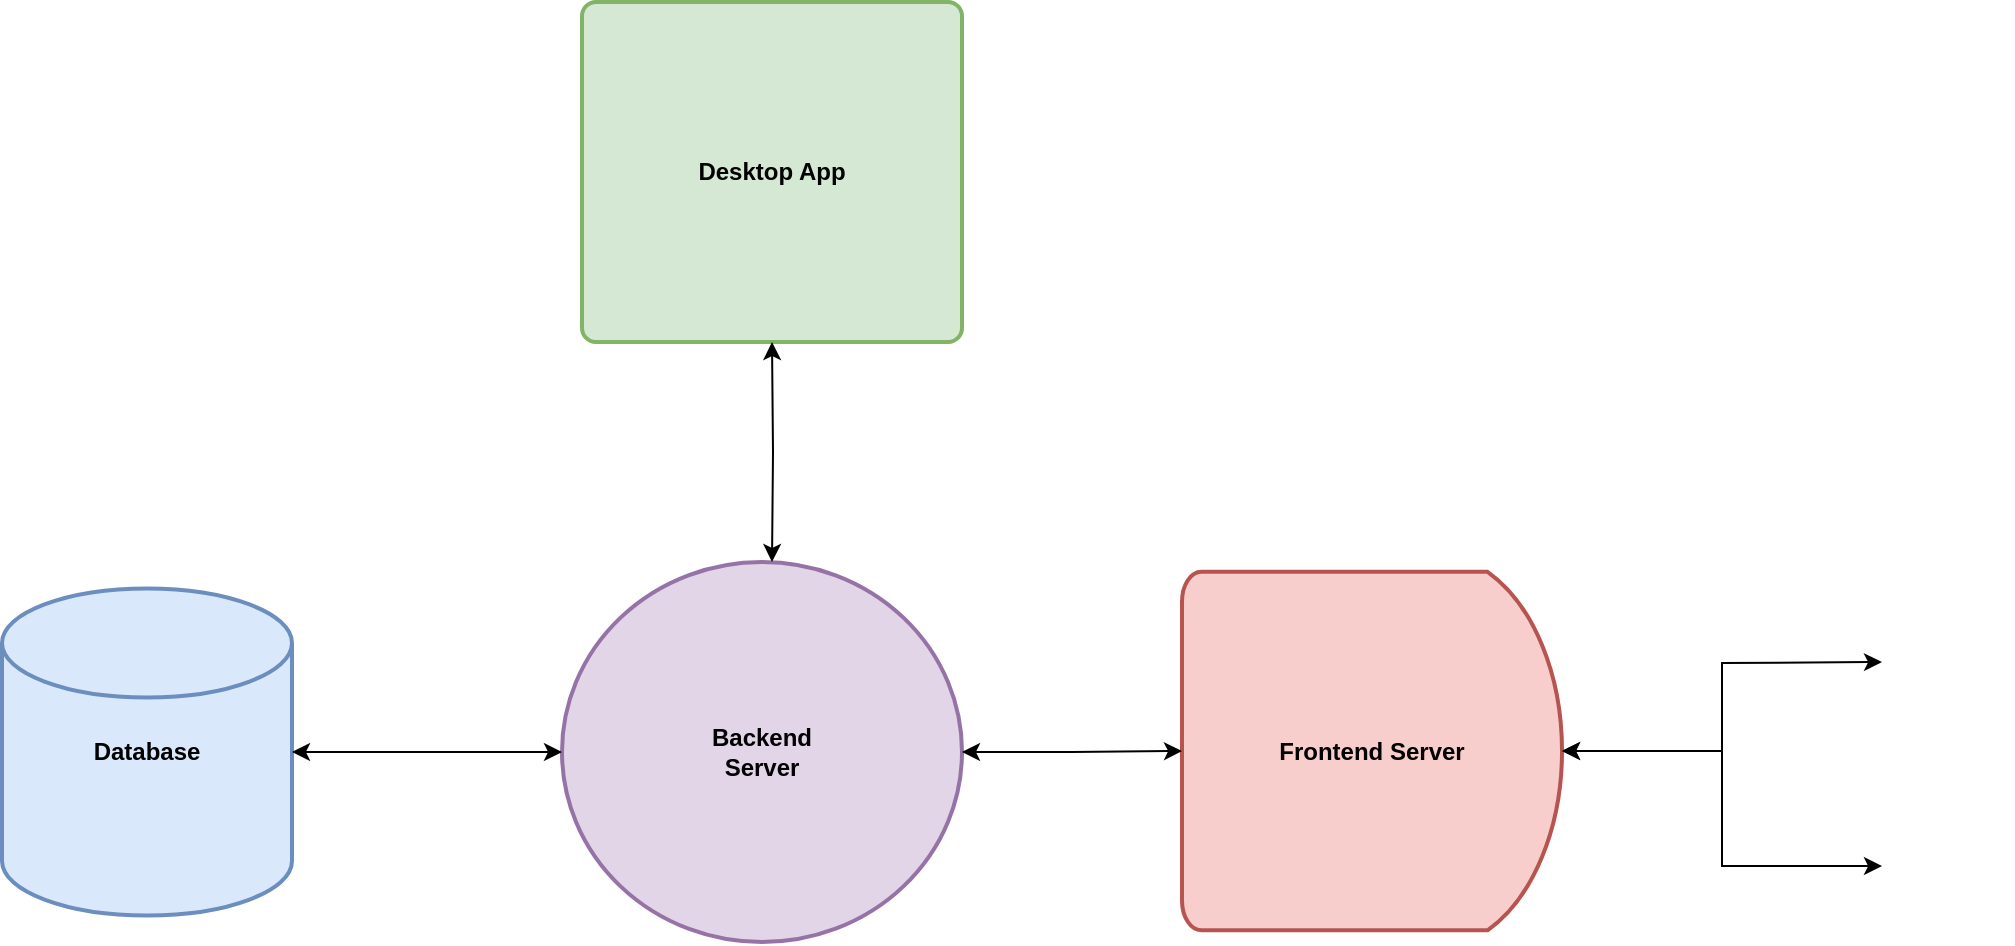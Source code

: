 <mxfile version="15.4.0" type="device"><diagram id="SFXiPa2G29mq3P-cPJfa" name="Page-1"><mxGraphModel dx="1874" dy="1692" grid="1" gridSize="10" guides="1" tooltips="1" connect="1" arrows="1" fold="1" page="1" pageScale="1" pageWidth="850" pageHeight="1100" math="0" shadow="0"><root><mxCell id="0"/><mxCell id="1" parent="0"/><mxCell id="p6Vansl3Vy_BEaSyakj--6" value="&lt;b&gt;Backend&lt;br&gt;Server&lt;/b&gt;" style="strokeWidth=2;html=1;shape=mxgraph.flowchart.start_2;whiteSpace=wrap;fillColor=#e1d5e7;strokeColor=#9673a6;" parent="1" vertex="1"><mxGeometry x="180" y="170" width="200" height="190" as="geometry"/></mxCell><mxCell id="p6Vansl3Vy_BEaSyakj--12" value="&lt;b&gt;Desktop App&lt;/b&gt;" style="rounded=1;whiteSpace=wrap;html=1;absoluteArcSize=1;arcSize=14;strokeWidth=2;fillColor=#d5e8d4;strokeColor=#82b366;" parent="1" vertex="1"><mxGeometry x="190" y="-110" width="190" height="170" as="geometry"/></mxCell><mxCell id="p6Vansl3Vy_BEaSyakj--13" value="&lt;b&gt;Database&lt;/b&gt;" style="strokeWidth=2;html=1;shape=mxgraph.flowchart.database;whiteSpace=wrap;fillColor=#dae8fc;strokeColor=#6c8ebf;" parent="1" vertex="1"><mxGeometry x="-100" y="183.25" width="145" height="163.5" as="geometry"/></mxCell><mxCell id="p6Vansl3Vy_BEaSyakj--17" value="&lt;b&gt;Frontend Server&lt;/b&gt;" style="strokeWidth=2;html=1;shape=mxgraph.flowchart.delay;whiteSpace=wrap;fillColor=#f8cecc;strokeColor=#b85450;" parent="1" vertex="1"><mxGeometry x="490" y="174.88" width="190" height="179.25" as="geometry"/></mxCell><mxCell id="p6Vansl3Vy_BEaSyakj--22" value="" style="endArrow=classic;startArrow=classic;html=1;rounded=0;edgeStyle=orthogonalEdgeStyle;entryX=0;entryY=0.5;entryDx=0;entryDy=0;entryPerimeter=0;exitX=1;exitY=0.5;exitDx=0;exitDy=0;exitPerimeter=0;" parent="1" source="p6Vansl3Vy_BEaSyakj--6" target="p6Vansl3Vy_BEaSyakj--17" edge="1"><mxGeometry width="50" height="50" relative="1" as="geometry"><mxPoint x="420" y="265" as="sourcePoint"/><mxPoint x="460" y="230" as="targetPoint"/></mxGeometry></mxCell><mxCell id="p6Vansl3Vy_BEaSyakj--23" value="" style="endArrow=classic;startArrow=classic;html=1;rounded=0;edgeStyle=orthogonalEdgeStyle;exitX=1;exitY=0.5;exitDx=0;exitDy=0;exitPerimeter=0;" parent="1" source="p6Vansl3Vy_BEaSyakj--17" edge="1"><mxGeometry width="50" height="50" relative="1" as="geometry"><mxPoint x="600" y="230" as="sourcePoint"/><mxPoint x="840" y="220" as="targetPoint"/></mxGeometry></mxCell><mxCell id="p6Vansl3Vy_BEaSyakj--24" value="" style="endArrow=classic;startArrow=classic;html=1;rounded=0;edgeStyle=orthogonalEdgeStyle;exitX=0.5;exitY=0;exitDx=0;exitDy=0;exitPerimeter=0;entryX=0.5;entryY=1;entryDx=0;entryDy=0;" parent="1" target="p6Vansl3Vy_BEaSyakj--12" edge="1"><mxGeometry width="50" height="50" relative="1" as="geometry"><mxPoint x="285" y="170" as="sourcePoint"/><mxPoint x="480" y="200" as="targetPoint"/></mxGeometry></mxCell><mxCell id="p6Vansl3Vy_BEaSyakj--25" value="" style="shape=image;verticalLabelPosition=bottom;labelBackgroundColor=#ffffff;verticalAlign=top;aspect=fixed;imageAspect=0;image=https://bgasparotto.com/wp-content/uploads/2017/12/spring-boot-logo.png;" parent="1" vertex="1"><mxGeometry x="222.86" y="280" width="114.28" height="60" as="geometry"/></mxCell><mxCell id="p6Vansl3Vy_BEaSyakj--26" value="" style="shape=image;verticalLabelPosition=bottom;labelBackgroundColor=#ffffff;verticalAlign=top;aspect=fixed;imageAspect=0;image=https://upload.wikimedia.org/wikipedia/commons/thumb/7/74/Kotlin_Icon.png/600px-Kotlin_Icon.png;" parent="1" vertex="1"><mxGeometry x="207.5" y="210" width="36" height="36" as="geometry"/></mxCell><mxCell id="p6Vansl3Vy_BEaSyakj--31" value="" style="shape=image;verticalLabelPosition=bottom;labelBackgroundColor=#ffffff;verticalAlign=top;aspect=fixed;imageAspect=0;image=https://upload.wikimedia.org/wikipedia/commons/thumb/c/cf/Angular_full_color_logo.svg/512px-Angular_full_color_logo.svg.png;" parent="1" vertex="1"><mxGeometry x="540" y="274" width="72" height="72" as="geometry"/></mxCell><mxCell id="p6Vansl3Vy_BEaSyakj--32" value="" style="shape=image;verticalLabelPosition=bottom;labelBackgroundColor=#ffffff;verticalAlign=top;aspect=fixed;imageAspect=0;image=https://upload.wikimedia.org/wikipedia/commons/thumb/4/4c/Typescript_logo_2020.svg/1200px-Typescript_logo_2020.svg.png;" parent="1" vertex="1"><mxGeometry x="510" y="200" width="40" height="40" as="geometry"/></mxCell><mxCell id="p6Vansl3Vy_BEaSyakj--33" value="" style="shape=image;verticalLabelPosition=bottom;labelBackgroundColor=#ffffff;verticalAlign=top;aspect=fixed;imageAspect=0;image=https://upload.wikimedia.org/wikipedia/commons/thumb/a/a5/Google_Chrome_icon_%28September_2014%29.svg/512px-Google_Chrome_icon_%28September_2014%29.svg.png;" parent="1" vertex="1"><mxGeometry x="845.38" y="190" width="60" height="60" as="geometry"/></mxCell><mxCell id="p6Vansl3Vy_BEaSyakj--34" value="" style="shape=image;verticalLabelPosition=bottom;labelBackgroundColor=#ffffff;verticalAlign=top;aspect=fixed;imageAspect=0;image=https://upload.wikimedia.org/wikipedia/commons/thumb/1/18/Internet_Explorer_10%2B11_logo.svg/1200px-Internet_Explorer_10%2B11_logo.svg.png;" parent="1" vertex="1"><mxGeometry x="840" y="290" width="65.38" height="64.13" as="geometry"/></mxCell><mxCell id="p6Vansl3Vy_BEaSyakj--35" value="" style="endArrow=classic;startArrow=classic;html=1;rounded=0;edgeStyle=orthogonalEdgeStyle;exitX=1;exitY=0.5;exitDx=0;exitDy=0;exitPerimeter=0;" parent="1" source="p6Vansl3Vy_BEaSyakj--17" target="p6Vansl3Vy_BEaSyakj--34" edge="1"><mxGeometry width="50" height="50" relative="1" as="geometry"><mxPoint x="720" y="420" as="sourcePoint"/><mxPoint x="770" y="370" as="targetPoint"/></mxGeometry></mxCell><mxCell id="p6Vansl3Vy_BEaSyakj--36" value="" style="shape=image;verticalLabelPosition=bottom;labelBackgroundColor=#ffffff;verticalAlign=top;aspect=fixed;imageAspect=0;image=https://upload.wikimedia.org/wikipedia/commons/thumb/1/18/ISO_C%2B%2B_Logo.svg/306px-ISO_C%2B%2B_Logo.svg.png;" parent="1" vertex="1"><mxGeometry x="200.0" y="-100" width="41.35" height="46.48" as="geometry"/></mxCell><mxCell id="p6Vansl3Vy_BEaSyakj--37" value="" style="shape=image;verticalLabelPosition=bottom;labelBackgroundColor=#ffffff;verticalAlign=top;aspect=fixed;imageAspect=0;image=https://upload.wikimedia.org/wikipedia/commons/thumb/0/0b/Qt_logo_2016.svg/1280px-Qt_logo_2016.svg.png;" parent="1" vertex="1"><mxGeometry x="255" width="60" height="43.96" as="geometry"/></mxCell><mxCell id="FRaZtZCldZwvLOiDUFd2-1" value="" style="shape=image;verticalLabelPosition=bottom;labelBackgroundColor=#ffffff;verticalAlign=top;aspect=fixed;imageAspect=0;image=https://1000logos.net/wp-content/uploads/2020/08/MySQL-Logo.png;" vertex="1" parent="1"><mxGeometry x="-63.5" y="287.5" width="72" height="45" as="geometry"/></mxCell><mxCell id="FRaZtZCldZwvLOiDUFd2-2" value="" style="endArrow=classic;startArrow=classic;html=1;rounded=0;edgeStyle=orthogonalEdgeStyle;exitX=1;exitY=0.5;exitDx=0;exitDy=0;exitPerimeter=0;entryX=0;entryY=0.5;entryDx=0;entryDy=0;entryPerimeter=0;" edge="1" parent="1" source="p6Vansl3Vy_BEaSyakj--13" target="p6Vansl3Vy_BEaSyakj--6"><mxGeometry width="50" height="50" relative="1" as="geometry"><mxPoint x="130" y="390" as="sourcePoint"/><mxPoint x="180" y="340" as="targetPoint"/></mxGeometry></mxCell></root></mxGraphModel></diagram></mxfile>